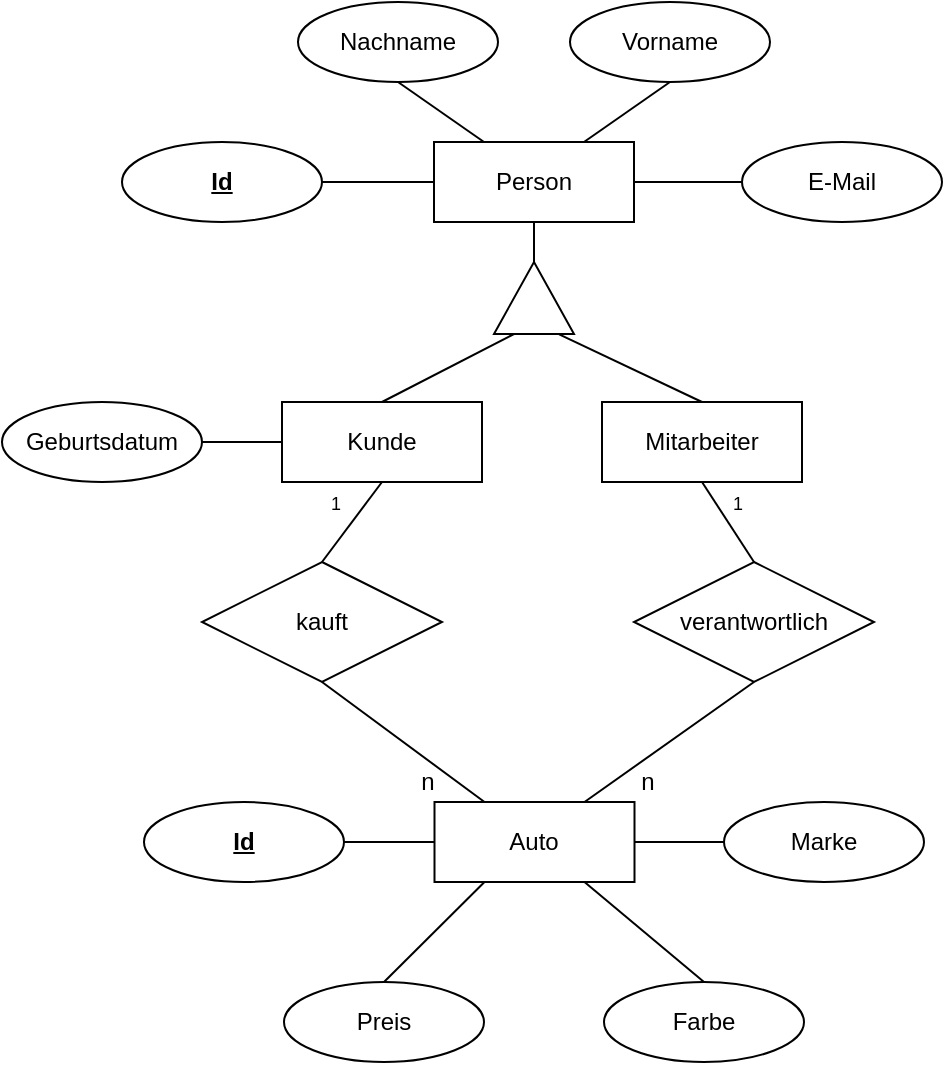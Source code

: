 <mxfile version="27.1.3">
  <diagram name="Seite-1" id="7TSiSN_fhyOth1vd420e">
    <mxGraphModel dx="653" dy="610" grid="1" gridSize="10" guides="1" tooltips="1" connect="1" arrows="1" fold="1" page="1" pageScale="1" pageWidth="827" pageHeight="1169" math="0" shadow="0">
      <root>
        <mxCell id="0" />
        <mxCell id="1" parent="0" />
        <mxCell id="KRLuD0gcyzm4EjmMXuH0-1" value="Kunde" style="whiteSpace=wrap;html=1;align=center;" parent="1" vertex="1">
          <mxGeometry x="270" y="290" width="100" height="40" as="geometry" />
        </mxCell>
        <mxCell id="KRLuD0gcyzm4EjmMXuH0-2" value="Auto" style="whiteSpace=wrap;html=1;align=center;" parent="1" vertex="1">
          <mxGeometry x="346.25" y="490" width="100" height="40" as="geometry" />
        </mxCell>
        <mxCell id="KRLuD0gcyzm4EjmMXuH0-3" value="kauft" style="shape=rhombus;perimeter=rhombusPerimeter;whiteSpace=wrap;html=1;align=center;" parent="1" vertex="1">
          <mxGeometry x="230" y="370" width="120" height="60" as="geometry" />
        </mxCell>
        <mxCell id="KRLuD0gcyzm4EjmMXuH0-11" value="&lt;b&gt;&lt;u&gt;Id&lt;/u&gt;&lt;/b&gt;" style="ellipse;whiteSpace=wrap;html=1;align=center;" parent="1" vertex="1">
          <mxGeometry x="201" y="490" width="100" height="40" as="geometry" />
        </mxCell>
        <mxCell id="KRLuD0gcyzm4EjmMXuH0-15" value="Marke" style="ellipse;whiteSpace=wrap;html=1;align=center;" parent="1" vertex="1">
          <mxGeometry x="491" y="490" width="100" height="40" as="geometry" />
        </mxCell>
        <mxCell id="KRLuD0gcyzm4EjmMXuH0-16" value="Farbe" style="ellipse;whiteSpace=wrap;html=1;align=center;" parent="1" vertex="1">
          <mxGeometry x="431" y="580" width="100" height="40" as="geometry" />
        </mxCell>
        <mxCell id="KRLuD0gcyzm4EjmMXuH0-17" value="Preis" style="ellipse;whiteSpace=wrap;html=1;align=center;" parent="1" vertex="1">
          <mxGeometry x="271" y="580" width="100" height="40" as="geometry" />
        </mxCell>
        <mxCell id="KRLuD0gcyzm4EjmMXuH0-18" value="" style="endArrow=none;html=1;rounded=0;entryX=0.5;entryY=0;entryDx=0;entryDy=0;exitX=0.25;exitY=1;exitDx=0;exitDy=0;" parent="1" source="KRLuD0gcyzm4EjmMXuH0-2" target="KRLuD0gcyzm4EjmMXuH0-17" edge="1">
          <mxGeometry relative="1" as="geometry">
            <mxPoint x="380.25" y="-10" as="sourcePoint" />
            <mxPoint x="540.25" y="-10" as="targetPoint" />
          </mxGeometry>
        </mxCell>
        <mxCell id="KRLuD0gcyzm4EjmMXuH0-24" value="" style="endArrow=none;html=1;rounded=0;exitX=1;exitY=0.5;exitDx=0;exitDy=0;entryX=0;entryY=0.5;entryDx=0;entryDy=0;" parent="1" source="KRLuD0gcyzm4EjmMXuH0-11" target="KRLuD0gcyzm4EjmMXuH0-2" edge="1">
          <mxGeometry relative="1" as="geometry">
            <mxPoint x="380.25" y="-10" as="sourcePoint" />
            <mxPoint x="540.25" y="-10" as="targetPoint" />
          </mxGeometry>
        </mxCell>
        <mxCell id="KRLuD0gcyzm4EjmMXuH0-27" value="" style="endArrow=none;html=1;rounded=0;entryX=0.5;entryY=0;entryDx=0;entryDy=0;exitX=0.75;exitY=1;exitDx=0;exitDy=0;" parent="1" source="KRLuD0gcyzm4EjmMXuH0-2" target="KRLuD0gcyzm4EjmMXuH0-16" edge="1">
          <mxGeometry relative="1" as="geometry">
            <mxPoint x="380.25" y="-10" as="sourcePoint" />
            <mxPoint x="540.25" y="-10" as="targetPoint" />
          </mxGeometry>
        </mxCell>
        <mxCell id="KRLuD0gcyzm4EjmMXuH0-28" value="" style="endArrow=none;html=1;rounded=0;exitX=0;exitY=0.5;exitDx=0;exitDy=0;entryX=1;entryY=0.5;entryDx=0;entryDy=0;" parent="1" source="KRLuD0gcyzm4EjmMXuH0-15" target="KRLuD0gcyzm4EjmMXuH0-2" edge="1">
          <mxGeometry relative="1" as="geometry">
            <mxPoint x="380.25" y="-10" as="sourcePoint" />
            <mxPoint x="540.25" y="-10" as="targetPoint" />
          </mxGeometry>
        </mxCell>
        <mxCell id="i2Hs0AR93JAs5svDDMF_-4" value="Person" style="whiteSpace=wrap;html=1;align=center;" vertex="1" parent="1">
          <mxGeometry x="346" y="160" width="100" height="40" as="geometry" />
        </mxCell>
        <mxCell id="i2Hs0AR93JAs5svDDMF_-5" value="&lt;b&gt;&lt;u&gt;Id&lt;/u&gt;&lt;/b&gt;" style="ellipse;whiteSpace=wrap;html=1;align=center;" vertex="1" parent="1">
          <mxGeometry x="190" y="160" width="100" height="40" as="geometry" />
        </mxCell>
        <mxCell id="i2Hs0AR93JAs5svDDMF_-6" value="E-Mail" style="ellipse;whiteSpace=wrap;html=1;align=center;" vertex="1" parent="1">
          <mxGeometry x="500" y="160" width="100" height="40" as="geometry" />
        </mxCell>
        <mxCell id="i2Hs0AR93JAs5svDDMF_-7" value="Vorname" style="ellipse;whiteSpace=wrap;html=1;align=center;" vertex="1" parent="1">
          <mxGeometry x="414" y="90" width="100" height="40" as="geometry" />
        </mxCell>
        <mxCell id="i2Hs0AR93JAs5svDDMF_-8" value="Nachname" style="ellipse;whiteSpace=wrap;html=1;align=center;" vertex="1" parent="1">
          <mxGeometry x="278" y="90" width="100" height="40" as="geometry" />
        </mxCell>
        <mxCell id="i2Hs0AR93JAs5svDDMF_-9" value="" style="endArrow=none;html=1;rounded=0;entryX=0.5;entryY=1;entryDx=0;entryDy=0;exitX=0.25;exitY=0;exitDx=0;exitDy=0;" edge="1" parent="1" source="i2Hs0AR93JAs5svDDMF_-4" target="i2Hs0AR93JAs5svDDMF_-8">
          <mxGeometry relative="1" as="geometry">
            <mxPoint x="206" y="210" as="sourcePoint" />
            <mxPoint x="366" y="210" as="targetPoint" />
          </mxGeometry>
        </mxCell>
        <mxCell id="i2Hs0AR93JAs5svDDMF_-11" value="" style="endArrow=none;html=1;rounded=0;entryX=0.5;entryY=1;entryDx=0;entryDy=0;exitX=0.75;exitY=0;exitDx=0;exitDy=0;" edge="1" parent="1" source="i2Hs0AR93JAs5svDDMF_-4" target="i2Hs0AR93JAs5svDDMF_-7">
          <mxGeometry relative="1" as="geometry">
            <mxPoint x="206" y="210" as="sourcePoint" />
            <mxPoint x="366" y="210" as="targetPoint" />
          </mxGeometry>
        </mxCell>
        <mxCell id="i2Hs0AR93JAs5svDDMF_-12" value="" style="endArrow=none;html=1;rounded=0;exitX=0;exitY=0.5;exitDx=0;exitDy=0;entryX=1;entryY=0.5;entryDx=0;entryDy=0;" edge="1" parent="1" source="i2Hs0AR93JAs5svDDMF_-6" target="i2Hs0AR93JAs5svDDMF_-4">
          <mxGeometry relative="1" as="geometry">
            <mxPoint x="206" y="210" as="sourcePoint" />
            <mxPoint x="366" y="210" as="targetPoint" />
          </mxGeometry>
        </mxCell>
        <mxCell id="i2Hs0AR93JAs5svDDMF_-16" value="" style="endArrow=none;html=1;rounded=0;entryX=0;entryY=0.5;entryDx=0;entryDy=0;exitX=1;exitY=0.5;exitDx=0;exitDy=0;" edge="1" parent="1" source="i2Hs0AR93JAs5svDDMF_-5" target="i2Hs0AR93JAs5svDDMF_-4">
          <mxGeometry width="50" height="50" relative="1" as="geometry">
            <mxPoint x="310" y="100" as="sourcePoint" />
            <mxPoint x="360" y="50" as="targetPoint" />
          </mxGeometry>
        </mxCell>
        <mxCell id="i2Hs0AR93JAs5svDDMF_-17" value="Mitarbeiter" style="whiteSpace=wrap;html=1;align=center;" vertex="1" parent="1">
          <mxGeometry x="430" y="290" width="100" height="40" as="geometry" />
        </mxCell>
        <mxCell id="i2Hs0AR93JAs5svDDMF_-18" value="" style="triangle;whiteSpace=wrap;html=1;rotation=-90;" vertex="1" parent="1">
          <mxGeometry x="378" y="218" width="36" height="40" as="geometry" />
        </mxCell>
        <mxCell id="i2Hs0AR93JAs5svDDMF_-19" value="" style="endArrow=none;html=1;rounded=0;entryX=0.5;entryY=1;entryDx=0;entryDy=0;exitX=1;exitY=0.5;exitDx=0;exitDy=0;" edge="1" parent="1" source="i2Hs0AR93JAs5svDDMF_-18" target="i2Hs0AR93JAs5svDDMF_-4">
          <mxGeometry width="50" height="50" relative="1" as="geometry">
            <mxPoint x="380" y="250" as="sourcePoint" />
            <mxPoint x="430" y="200" as="targetPoint" />
          </mxGeometry>
        </mxCell>
        <mxCell id="i2Hs0AR93JAs5svDDMF_-20" value="" style="endArrow=none;html=1;rounded=0;entryX=-0.005;entryY=0.815;entryDx=0;entryDy=0;entryPerimeter=0;exitX=0.5;exitY=0;exitDx=0;exitDy=0;" edge="1" parent="1" source="i2Hs0AR93JAs5svDDMF_-17" target="i2Hs0AR93JAs5svDDMF_-18">
          <mxGeometry width="50" height="50" relative="1" as="geometry">
            <mxPoint x="490" y="280" as="sourcePoint" />
            <mxPoint x="430" y="200" as="targetPoint" />
          </mxGeometry>
        </mxCell>
        <mxCell id="i2Hs0AR93JAs5svDDMF_-21" value="" style="endArrow=none;html=1;rounded=0;exitX=0;exitY=0.25;exitDx=0;exitDy=0;entryX=0.5;entryY=0;entryDx=0;entryDy=0;" edge="1" parent="1" source="i2Hs0AR93JAs5svDDMF_-18" target="KRLuD0gcyzm4EjmMXuH0-1">
          <mxGeometry width="50" height="50" relative="1" as="geometry">
            <mxPoint x="390" y="190" as="sourcePoint" />
            <mxPoint x="440" y="140" as="targetPoint" />
          </mxGeometry>
        </mxCell>
        <mxCell id="i2Hs0AR93JAs5svDDMF_-22" value="Geburtsdatum" style="ellipse;whiteSpace=wrap;html=1;align=center;" vertex="1" parent="1">
          <mxGeometry x="130" y="290" width="100" height="40" as="geometry" />
        </mxCell>
        <mxCell id="i2Hs0AR93JAs5svDDMF_-23" value="" style="endArrow=none;html=1;rounded=0;exitX=1;exitY=0.5;exitDx=0;exitDy=0;entryX=0;entryY=0.5;entryDx=0;entryDy=0;" edge="1" parent="1" source="i2Hs0AR93JAs5svDDMF_-22" target="KRLuD0gcyzm4EjmMXuH0-1">
          <mxGeometry width="50" height="50" relative="1" as="geometry">
            <mxPoint x="470" y="130" as="sourcePoint" />
            <mxPoint x="520" y="80" as="targetPoint" />
          </mxGeometry>
        </mxCell>
        <mxCell id="i2Hs0AR93JAs5svDDMF_-25" value="verantwortlich" style="shape=rhombus;perimeter=rhombusPerimeter;whiteSpace=wrap;html=1;align=center;" vertex="1" parent="1">
          <mxGeometry x="446" y="370" width="120" height="60" as="geometry" />
        </mxCell>
        <mxCell id="i2Hs0AR93JAs5svDDMF_-26" value="" style="endArrow=none;html=1;rounded=0;exitX=0.5;exitY=0;exitDx=0;exitDy=0;entryX=0.5;entryY=1;entryDx=0;entryDy=0;" edge="1" parent="1" source="KRLuD0gcyzm4EjmMXuH0-3" target="KRLuD0gcyzm4EjmMXuH0-1">
          <mxGeometry width="50" height="50" relative="1" as="geometry">
            <mxPoint x="470" y="500" as="sourcePoint" />
            <mxPoint x="520" y="450" as="targetPoint" />
          </mxGeometry>
        </mxCell>
        <mxCell id="i2Hs0AR93JAs5svDDMF_-27" value="" style="endArrow=none;html=1;rounded=0;exitX=0.5;exitY=1;exitDx=0;exitDy=0;entryX=0.5;entryY=0;entryDx=0;entryDy=0;" edge="1" parent="1" source="i2Hs0AR93JAs5svDDMF_-17" target="i2Hs0AR93JAs5svDDMF_-25">
          <mxGeometry width="50" height="50" relative="1" as="geometry">
            <mxPoint x="470" y="500" as="sourcePoint" />
            <mxPoint x="520" y="450" as="targetPoint" />
          </mxGeometry>
        </mxCell>
        <mxCell id="i2Hs0AR93JAs5svDDMF_-28" value="" style="endArrow=none;html=1;rounded=0;exitX=0.5;exitY=1;exitDx=0;exitDy=0;entryX=0.25;entryY=0;entryDx=0;entryDy=0;" edge="1" parent="1" source="KRLuD0gcyzm4EjmMXuH0-3" target="KRLuD0gcyzm4EjmMXuH0-2">
          <mxGeometry width="50" height="50" relative="1" as="geometry">
            <mxPoint x="470" y="610" as="sourcePoint" />
            <mxPoint x="520" y="560" as="targetPoint" />
          </mxGeometry>
        </mxCell>
        <mxCell id="i2Hs0AR93JAs5svDDMF_-29" value="" style="endArrow=none;html=1;rounded=0;entryX=0.5;entryY=1;entryDx=0;entryDy=0;exitX=0.75;exitY=0;exitDx=0;exitDy=0;" edge="1" parent="1" source="KRLuD0gcyzm4EjmMXuH0-2" target="i2Hs0AR93JAs5svDDMF_-25">
          <mxGeometry width="50" height="50" relative="1" as="geometry">
            <mxPoint x="470" y="450" as="sourcePoint" />
            <mxPoint x="520" y="400" as="targetPoint" />
          </mxGeometry>
        </mxCell>
        <mxCell id="i2Hs0AR93JAs5svDDMF_-30" value="&lt;div&gt;&lt;font style=&quot;font-size: 9px;&quot;&gt;1&lt;/font&gt;&lt;/div&gt;" style="text;html=1;align=center;verticalAlign=middle;whiteSpace=wrap;rounded=0;" vertex="1" parent="1">
          <mxGeometry x="290" y="330" width="14" height="20" as="geometry" />
        </mxCell>
        <mxCell id="i2Hs0AR93JAs5svDDMF_-31" value="n" style="text;html=1;align=center;verticalAlign=middle;whiteSpace=wrap;rounded=0;" vertex="1" parent="1">
          <mxGeometry x="336" y="470" width="14" height="20" as="geometry" />
        </mxCell>
        <mxCell id="i2Hs0AR93JAs5svDDMF_-32" value="&lt;div&gt;&lt;font style=&quot;font-size: 9px;&quot;&gt;1&lt;/font&gt;&lt;/div&gt;" style="text;html=1;align=center;verticalAlign=middle;whiteSpace=wrap;rounded=0;" vertex="1" parent="1">
          <mxGeometry x="491" y="330" width="14" height="20" as="geometry" />
        </mxCell>
        <mxCell id="i2Hs0AR93JAs5svDDMF_-33" value="n" style="text;html=1;align=center;verticalAlign=middle;whiteSpace=wrap;rounded=0;" vertex="1" parent="1">
          <mxGeometry x="446" y="470" width="14" height="20" as="geometry" />
        </mxCell>
      </root>
    </mxGraphModel>
  </diagram>
</mxfile>
